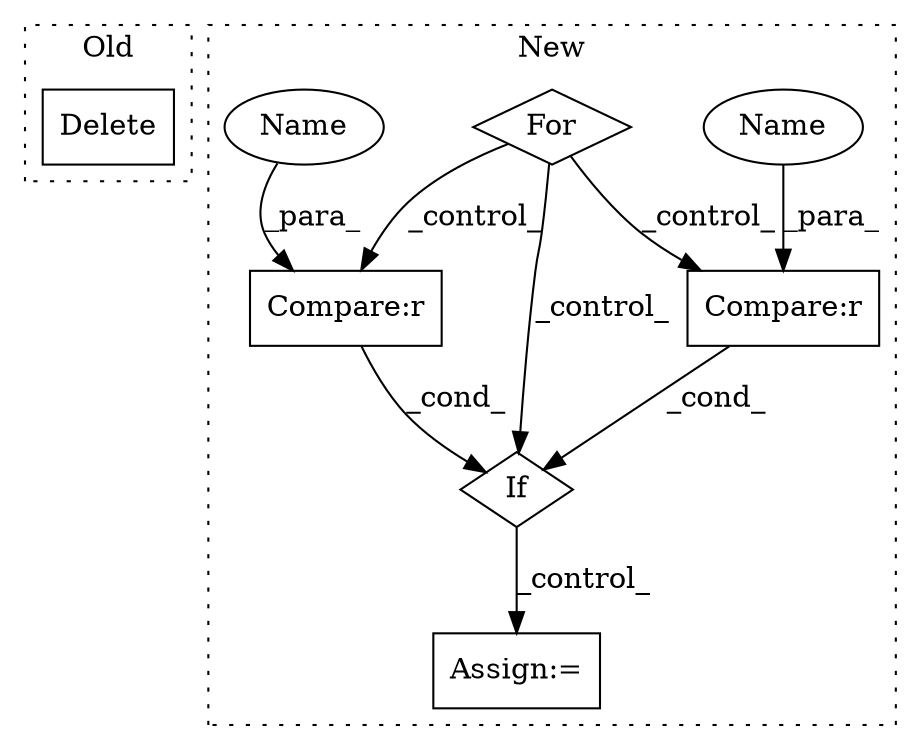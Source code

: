 digraph G {
subgraph cluster0 {
1 [label="Delete" a="101" s="17042" l="19" shape="box"];
label = "Old";
style="dotted";
}
subgraph cluster1 {
2 [label="For" a="107" s="16525,16567" l="4,10" shape="diamond"];
3 [label="If" a="96" s="16964" l="3" shape="diamond"];
4 [label="Compare:r" a="40" s="16774" l="28" shape="box"];
5 [label="Compare:r" a="40" s="16600" l="29" shape="box"];
6 [label="Assign:=" a="68" s="17052" l="3" shape="box"];
7 [label="Name" a="87" s="16619" l="10" shape="ellipse"];
8 [label="Name" a="87" s="16792" l="10" shape="ellipse"];
label = "New";
style="dotted";
}
2 -> 5 [label="_control_"];
2 -> 3 [label="_control_"];
2 -> 4 [label="_control_"];
3 -> 6 [label="_control_"];
4 -> 3 [label="_cond_"];
5 -> 3 [label="_cond_"];
7 -> 5 [label="_para_"];
8 -> 4 [label="_para_"];
}